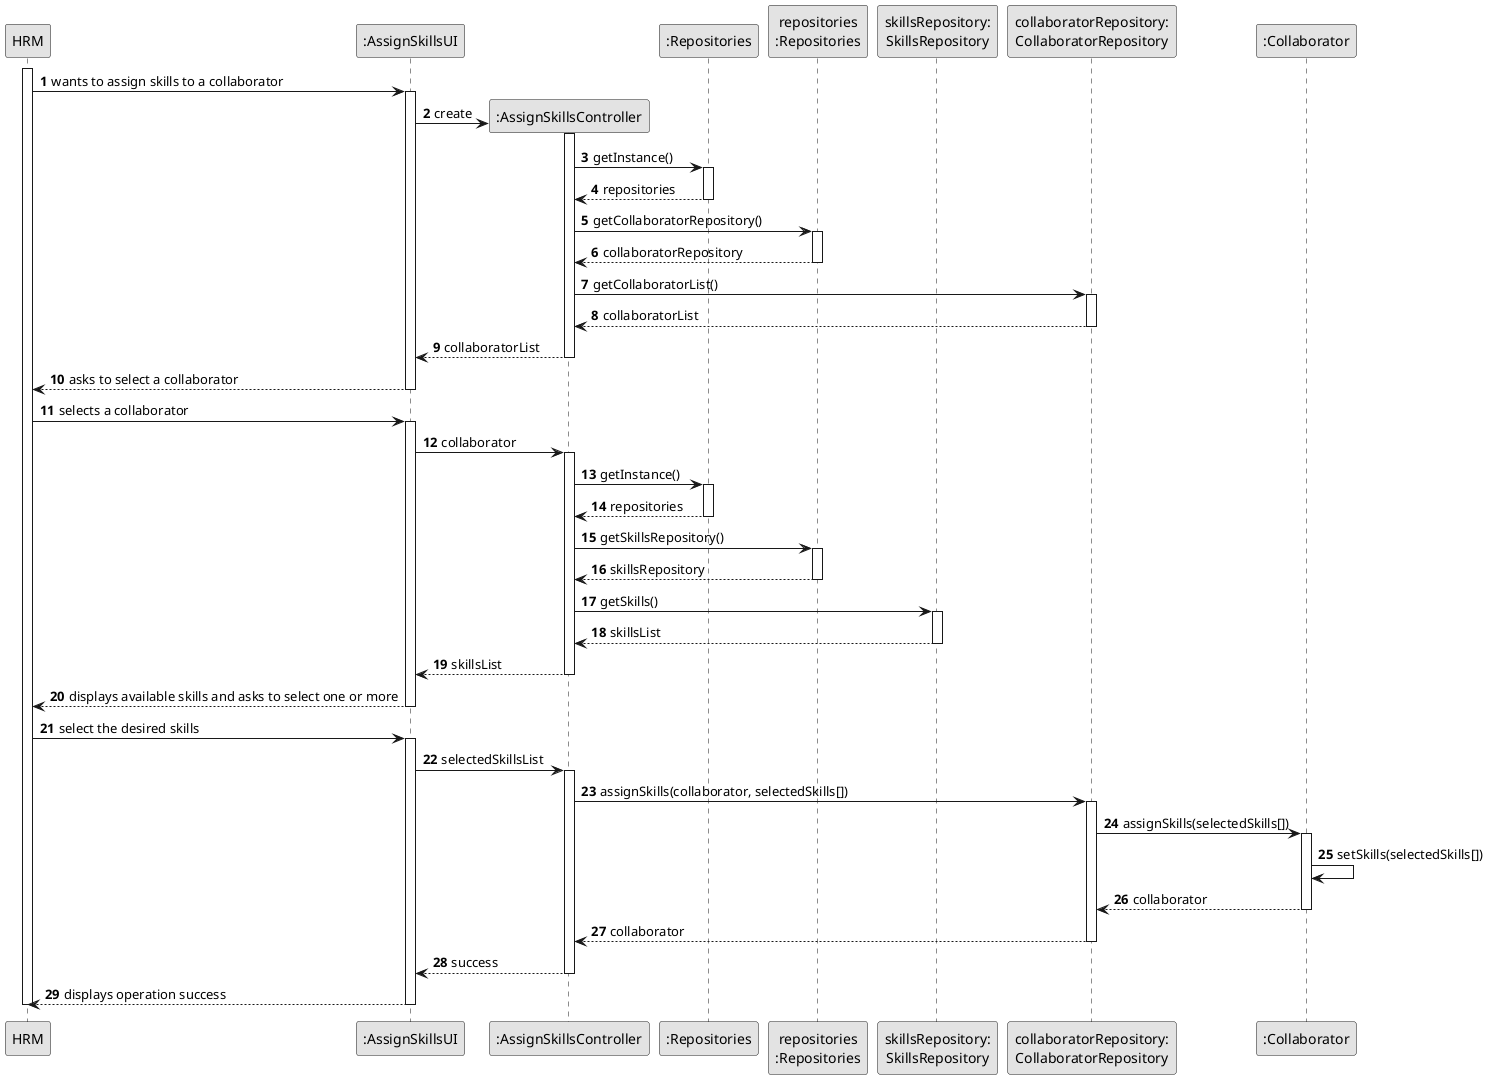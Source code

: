 @startuml
skinparam monochrome true
skinparam packageStyle rectangle
skinparam shadowing false

autonumber

participant "HRM" as HRM
participant ":AssignSkillsUI" as UI
participant ":AssignSkillsController" as CTRL
participant ":Repositories" as GlobRepo
participant "repositories\n:Repositories" as PLAT
participant "skillsRepository:\nSkillsRepository" as skillsRepository
participant "collaboratorRepository:\nCollaboratorRepository" as CLBREP
participant ":Collaborator" as CLB

activate HRM

HRM -> UI : wants to assign skills to a collaborator
activate UI

UI -> CTRL** : create
activate CTRL

CTRL -> GlobRepo : getInstance()
activate GlobRepo

GlobRepo --> CTRL : repositories
deactivate GlobRepo

CTRL -> PLAT : getCollaboratorRepository()
activate PLAT

PLAT -->  CTRL: collaboratorRepository
deactivate PLAT

CTRL -> CLBREP : getCollaboratorList()
activate CLBREP

CLBREP --> CTRL : collaboratorList
deactivate CLBREP

CTRL --> UI : collaboratorList
deactivate CTRL

UI --> HRM : asks to select a collaborator
deactivate UI

HRM -> UI : selects a collaborator
activate UI

UI -> CTRL : collaborator
activate CTRL

CTRL -> GlobRepo : getInstance()
activate GlobRepo

GlobRepo --> CTRL : repositories
deactivate GlobRepo

CTRL -> PLAT : getSkillsRepository()
activate PLAT

PLAT -->  CTRL: skillsRepository
deactivate PLAT

CTRL -> skillsRepository : getSkills()
activate skillsRepository

skillsRepository --> CTRL : skillsList
deactivate skillsRepository

CTRL --> UI : skillsList
deactivate CTRL

UI --> HRM : displays available skills and asks to select one or more
deactivate UI

HRM -> UI : select the desired skills
activate UI

UI -> CTRL : selectedSkillsList
activate CTRL

CTRL -> CLBREP : assignSkills(collaborator, selectedSkills[])
activate CLBREP

CLBREP -> CLB : assignSkills(selectedSkills[])
activate CLB

CLB -> CLB : setSkills(selectedSkills[])

CLB --> CLBREP : collaborator
deactivate CLB

CLBREP --> CTRL : collaborator
deactivate CLBREP


CTRL --> UI : success
deactivate CTRL

UI --> HRM : displays operation success
deactivate UI
deactivate HRM
@enduml